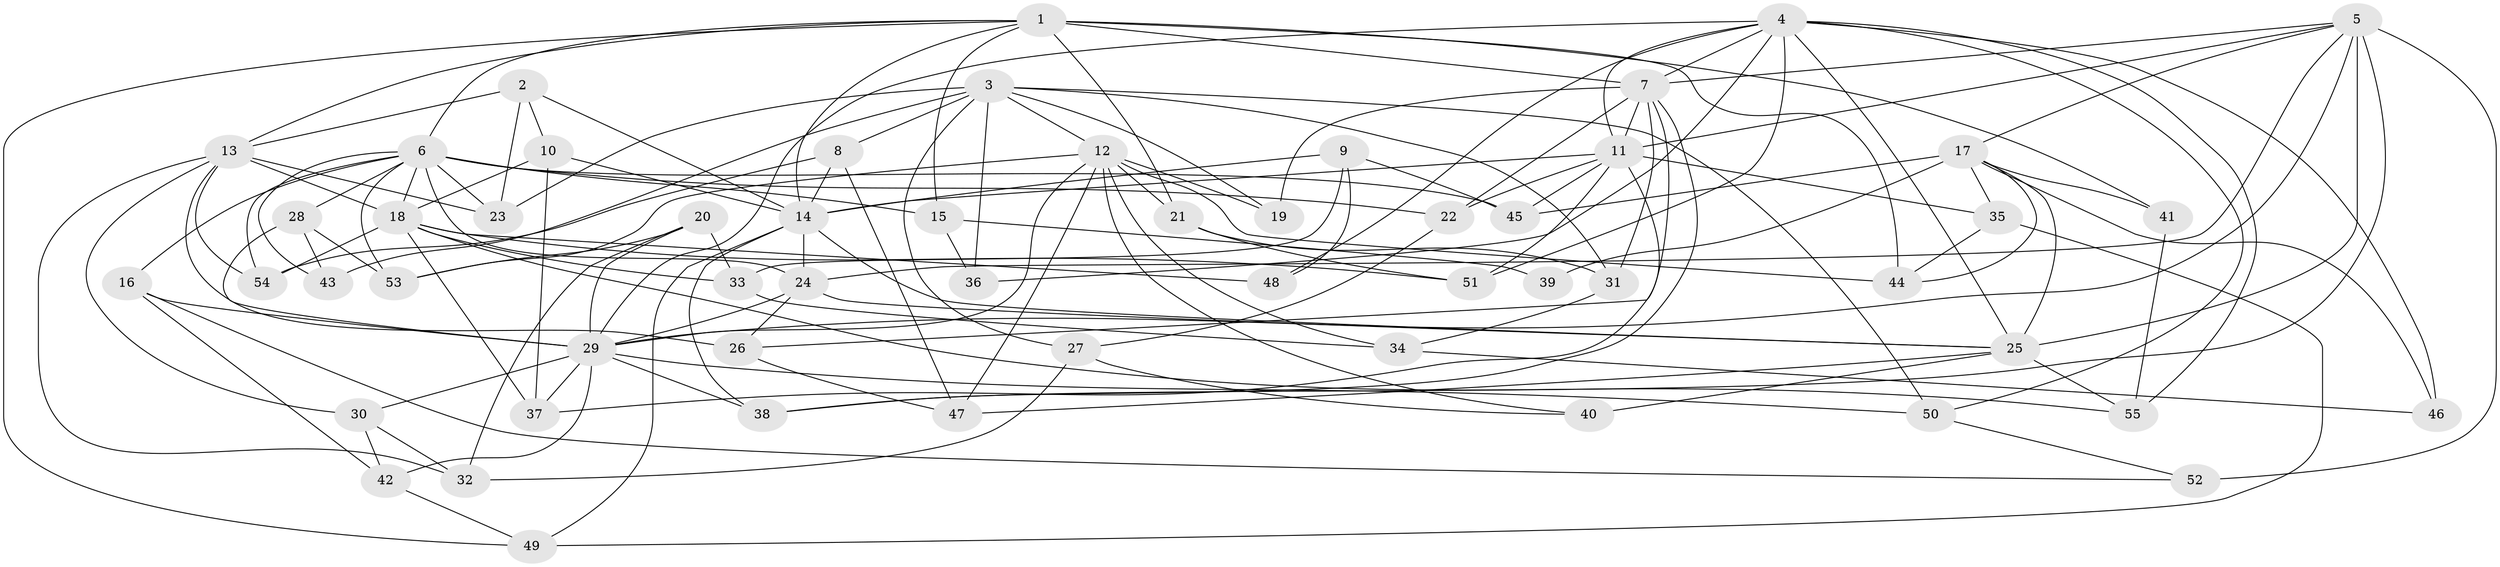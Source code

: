// original degree distribution, {4: 1.0}
// Generated by graph-tools (version 1.1) at 2025/37/03/09/25 02:37:53]
// undirected, 55 vertices, 143 edges
graph export_dot {
graph [start="1"]
  node [color=gray90,style=filled];
  1;
  2;
  3;
  4;
  5;
  6;
  7;
  8;
  9;
  10;
  11;
  12;
  13;
  14;
  15;
  16;
  17;
  18;
  19;
  20;
  21;
  22;
  23;
  24;
  25;
  26;
  27;
  28;
  29;
  30;
  31;
  32;
  33;
  34;
  35;
  36;
  37;
  38;
  39;
  40;
  41;
  42;
  43;
  44;
  45;
  46;
  47;
  48;
  49;
  50;
  51;
  52;
  53;
  54;
  55;
  1 -- 6 [weight=1.0];
  1 -- 7 [weight=1.0];
  1 -- 13 [weight=1.0];
  1 -- 14 [weight=1.0];
  1 -- 15 [weight=1.0];
  1 -- 21 [weight=1.0];
  1 -- 41 [weight=2.0];
  1 -- 44 [weight=1.0];
  1 -- 49 [weight=1.0];
  2 -- 10 [weight=1.0];
  2 -- 13 [weight=1.0];
  2 -- 14 [weight=1.0];
  2 -- 23 [weight=1.0];
  3 -- 8 [weight=1.0];
  3 -- 12 [weight=1.0];
  3 -- 19 [weight=1.0];
  3 -- 23 [weight=1.0];
  3 -- 27 [weight=1.0];
  3 -- 31 [weight=1.0];
  3 -- 36 [weight=1.0];
  3 -- 43 [weight=2.0];
  3 -- 50 [weight=1.0];
  4 -- 7 [weight=1.0];
  4 -- 11 [weight=1.0];
  4 -- 25 [weight=1.0];
  4 -- 29 [weight=1.0];
  4 -- 36 [weight=2.0];
  4 -- 46 [weight=2.0];
  4 -- 48 [weight=1.0];
  4 -- 50 [weight=1.0];
  4 -- 51 [weight=1.0];
  4 -- 55 [weight=1.0];
  5 -- 7 [weight=1.0];
  5 -- 11 [weight=1.0];
  5 -- 17 [weight=1.0];
  5 -- 24 [weight=1.0];
  5 -- 25 [weight=4.0];
  5 -- 29 [weight=1.0];
  5 -- 38 [weight=1.0];
  5 -- 52 [weight=2.0];
  6 -- 15 [weight=1.0];
  6 -- 16 [weight=1.0];
  6 -- 18 [weight=1.0];
  6 -- 22 [weight=1.0];
  6 -- 23 [weight=1.0];
  6 -- 24 [weight=1.0];
  6 -- 28 [weight=1.0];
  6 -- 43 [weight=1.0];
  6 -- 45 [weight=1.0];
  6 -- 53 [weight=1.0];
  6 -- 54 [weight=1.0];
  7 -- 11 [weight=2.0];
  7 -- 19 [weight=1.0];
  7 -- 22 [weight=1.0];
  7 -- 26 [weight=1.0];
  7 -- 31 [weight=1.0];
  7 -- 38 [weight=1.0];
  8 -- 14 [weight=1.0];
  8 -- 47 [weight=1.0];
  8 -- 54 [weight=1.0];
  9 -- 14 [weight=1.0];
  9 -- 33 [weight=1.0];
  9 -- 45 [weight=1.0];
  9 -- 48 [weight=1.0];
  10 -- 14 [weight=1.0];
  10 -- 18 [weight=1.0];
  10 -- 37 [weight=1.0];
  11 -- 14 [weight=3.0];
  11 -- 22 [weight=1.0];
  11 -- 35 [weight=1.0];
  11 -- 37 [weight=1.0];
  11 -- 45 [weight=1.0];
  11 -- 51 [weight=1.0];
  12 -- 19 [weight=2.0];
  12 -- 21 [weight=1.0];
  12 -- 29 [weight=1.0];
  12 -- 34 [weight=1.0];
  12 -- 40 [weight=1.0];
  12 -- 44 [weight=1.0];
  12 -- 47 [weight=1.0];
  12 -- 53 [weight=1.0];
  13 -- 18 [weight=1.0];
  13 -- 23 [weight=1.0];
  13 -- 26 [weight=1.0];
  13 -- 30 [weight=1.0];
  13 -- 32 [weight=1.0];
  13 -- 54 [weight=1.0];
  14 -- 24 [weight=1.0];
  14 -- 25 [weight=1.0];
  14 -- 38 [weight=1.0];
  14 -- 49 [weight=1.0];
  15 -- 36 [weight=1.0];
  15 -- 39 [weight=1.0];
  16 -- 29 [weight=1.0];
  16 -- 42 [weight=1.0];
  16 -- 52 [weight=1.0];
  17 -- 25 [weight=1.0];
  17 -- 35 [weight=1.0];
  17 -- 39 [weight=3.0];
  17 -- 41 [weight=1.0];
  17 -- 44 [weight=1.0];
  17 -- 45 [weight=1.0];
  17 -- 46 [weight=1.0];
  18 -- 33 [weight=1.0];
  18 -- 37 [weight=1.0];
  18 -- 48 [weight=2.0];
  18 -- 51 [weight=1.0];
  18 -- 54 [weight=1.0];
  18 -- 55 [weight=1.0];
  20 -- 29 [weight=1.0];
  20 -- 32 [weight=1.0];
  20 -- 33 [weight=1.0];
  20 -- 53 [weight=1.0];
  21 -- 31 [weight=1.0];
  21 -- 51 [weight=1.0];
  22 -- 27 [weight=1.0];
  24 -- 25 [weight=1.0];
  24 -- 26 [weight=1.0];
  24 -- 29 [weight=1.0];
  25 -- 40 [weight=2.0];
  25 -- 47 [weight=1.0];
  25 -- 55 [weight=1.0];
  26 -- 47 [weight=1.0];
  27 -- 32 [weight=1.0];
  27 -- 40 [weight=1.0];
  28 -- 29 [weight=1.0];
  28 -- 43 [weight=1.0];
  28 -- 53 [weight=1.0];
  29 -- 30 [weight=1.0];
  29 -- 37 [weight=1.0];
  29 -- 38 [weight=1.0];
  29 -- 42 [weight=1.0];
  29 -- 50 [weight=1.0];
  30 -- 32 [weight=1.0];
  30 -- 42 [weight=1.0];
  31 -- 34 [weight=1.0];
  33 -- 34 [weight=1.0];
  34 -- 46 [weight=1.0];
  35 -- 44 [weight=1.0];
  35 -- 49 [weight=1.0];
  41 -- 55 [weight=1.0];
  42 -- 49 [weight=1.0];
  50 -- 52 [weight=1.0];
}
